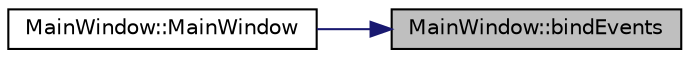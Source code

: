 digraph "MainWindow::bindEvents"
{
 // LATEX_PDF_SIZE
  edge [fontname="Helvetica",fontsize="10",labelfontname="Helvetica",labelfontsize="10"];
  node [fontname="Helvetica",fontsize="10",shape=record];
  rankdir="RL";
  Node1 [label="MainWindow::bindEvents",height=0.2,width=0.4,color="black", fillcolor="grey75", style="filled", fontcolor="black",tooltip="Bind events with corresponding widget."];
  Node1 -> Node2 [dir="back",color="midnightblue",fontsize="10",style="solid"];
  Node2 [label="MainWindow::MainWindow",height=0.2,width=0.4,color="black", fillcolor="white", style="filled",URL="$class_main_window.html#aeb2fa152a426d9b9d2272ef382879f3f",tooltip=" "];
}
